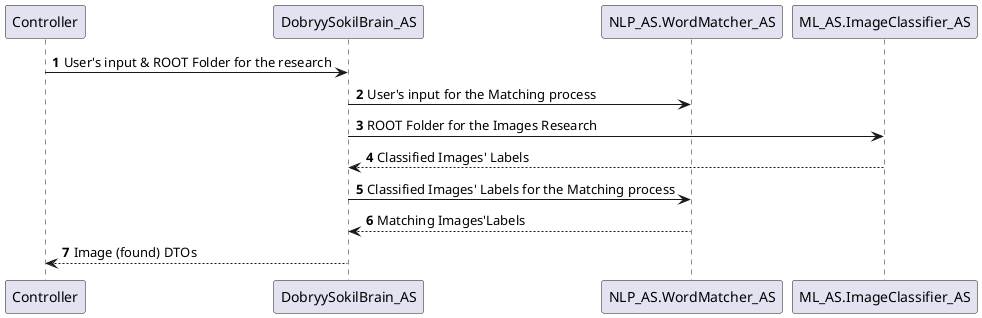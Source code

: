 @startuml
'https://plantuml.com/sequence-diagram

autonumber

' Feeding the BUSINESS Part with Data from the PRESENTATION.Controller
Controller -> DobryySokilBrain_AS: User's input & ROOT Folder for the research

' First part of the data feeding (User's Input) of The Matching process
DobryySokilBrain_AS -> NLP_AS.WordMatcher_AS: User's input for the Matching process

' DL Part for the classifications of Images
DobryySokilBrain_AS -> ML_AS.ImageClassifier_AS: ROOT Folder for the Images Research
ML_AS.ImageClassifier_AS --> DobryySokilBrain_AS: Classified Images' Labels

' Second part of the data feeding (Predicted Labels of Images) of The Matching process
DobryySokilBrain_AS -> NLP_AS.WordMatcher_AS: Classified Images' Labels for the Matching process

' Actual Matching process
NLP_AS.WordMatcher_AS --> DobryySokilBrain_AS: Matching Images'Labels

' Outcomes of the BUSINESS Part sent to the PRESENTATION.Controller
DobryySokilBrain_AS --> Controller: Image (found) DTOs

@enduml